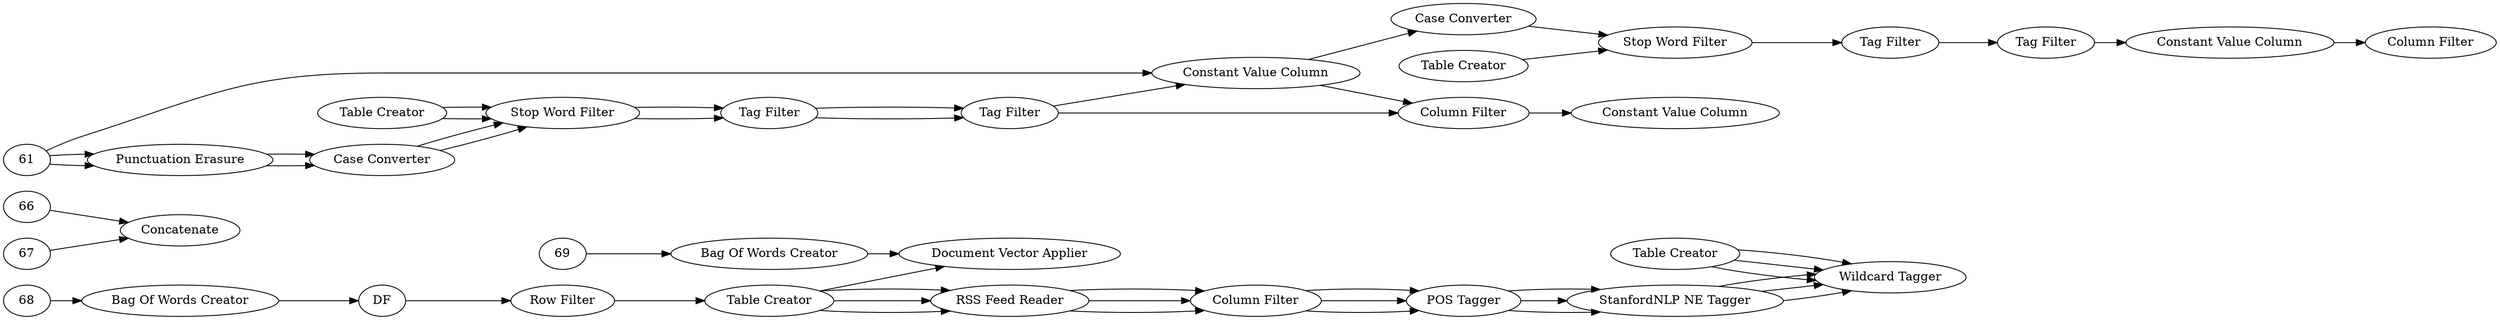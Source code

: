 digraph {
	34 [label=DF]
	35 [label="Bag Of Words Creator"]
	42 [label="Document Vector"]
	45 [label="Document Vector Applier"]
	46 [label="Row Filter"]
	48 [label="Bag Of Words Creator"]
	33 [label=Concatenate]
	12 [label="Punctuation Erasure"]
	15 [label="Stop Word Filter"]
	16 [label="Case Converter"]
	17 [label="Tag Filter"]
	19 [label="Table Creator"]
	20 [label="Tag Filter"]
	23 [label="Constant Value Column"]
	24 [label="Column Filter"]
	7 [label="POS Tagger"]
	9 [label="StanfordNLP NE Tagger"]
	10 [label="Wildcard Tagger"]
	11 [label="Table Creator"]
	42 [label="Table Creator"]
	53 [label="RSS Feed Reader"]
	60 [label="Column Filter"]
	12 [label="Constant Value Column"]
	25 [label="Table Creator"]
	26 [label="Tag Filter"]
	27 [label="Punctuation Erasure"]
	28 [label="Stop Word Filter"]
	29 [label="Case Converter"]
	31 [label="Tag Filter"]
	32 [label="Column Filter"]
	7 [label="POS Tagger"]
	9 [label="StanfordNLP NE Tagger"]
	10 [label="Wildcard Tagger"]
	11 [label="Table Creator"]
	42 [label="Table Creator"]
	53 [label="RSS Feed Reader"]
	60 [label="Column Filter"]
	13 [label="Constant Value Column"]
	25 [label="Table Creator"]
	26 [label="Tag Filter"]
	27 [label="Punctuation Erasure"]
	28 [label="Stop Word Filter"]
	29 [label="Case Converter"]
	31 [label="Tag Filter"]
	32 [label="Column Filter"]
	7 [label="POS Tagger"]
	9 [label="StanfordNLP NE Tagger"]
	10 [label="Wildcard Tagger"]
	11 [label="Table Creator"]
	42 [label="Table Creator"]
	53 [label="RSS Feed Reader"]
	60 [label="Column Filter"]
	7 -> 9
	9 -> 10
	11 -> 10
	42 -> 53
	53 -> 60
	60 -> 7
	12 -> 16
	15 -> 17
	16 -> 15
	17 -> 20
	19 -> 15
	20 -> 23
	23 -> 24
	61 -> 12
	7 -> 9
	9 -> 10
	11 -> 10
	42 -> 53
	53 -> 60
	60 -> 7
	12 -> 32
	25 -> 28
	26 -> 31
	27 -> 29
	28 -> 26
	29 -> 28
	31 -> 12
	61 -> 27
	66 -> 33
	67 -> 33
	7 -> 9
	9 -> 10
	11 -> 10
	42 -> 53
	53 -> 60
	60 -> 7
	25 -> 28
	26 -> 31
	27 -> 29
	28 -> 26
	29 -> 28
	31 -> 32
	32 -> 13
	61 -> 27
	34 -> 46
	35 -> 34
	42 -> 45
	46 -> 42
	48 -> 45
	68 -> 35
	69 -> 48
	rankdir=LR
}
